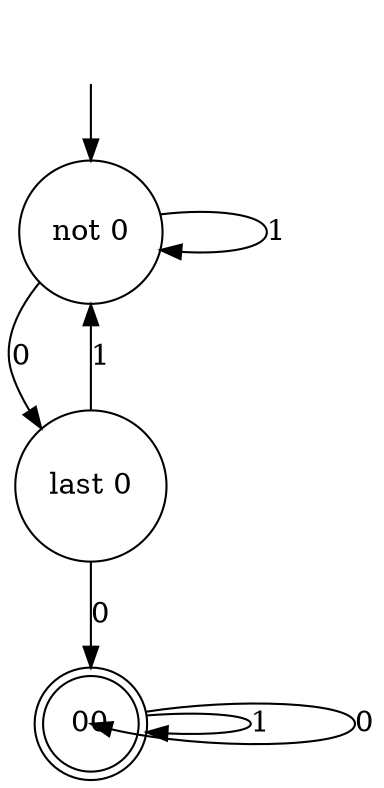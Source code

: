 digraph dka {
spline=true;
overlap=scalexy;
nodesep=0.7;
    esep=0.3;
    node [label = "", shape=circle]
    enter [shape=none]
    enter->a
    a [label="not 0"]
    b [label="last 0"]
    c [label="00", peripheries=2]
    a->a [label=1]
    a->b [label="0 "]
    b->a [label=1]
    b->c [label=0]
    c->c [label=0, headport=sw]
    c->c [label=1]
}